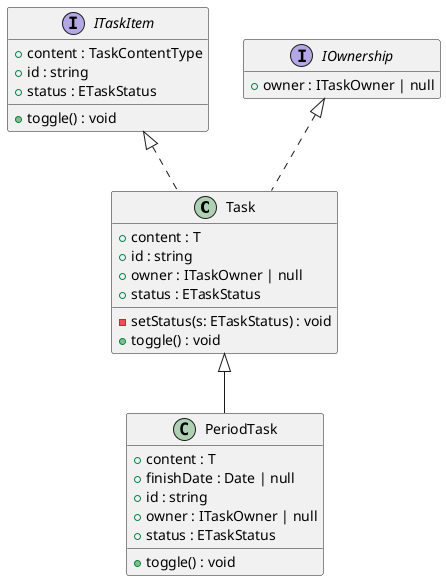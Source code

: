 @startuml
hide empty methods
hide empty fields
class "Task" {
    +content : T
    +id : string
    +owner : ITaskOwner | null
    +status : ETaskStatus
    -setStatus(s: ETaskStatus) : void
    +toggle() : void
}
interface "ITaskItem" {
    +content : TaskContentType
    +id : string
    +status : ETaskStatus
    +toggle() : void
}
"ITaskItem" <|.. "Task"
interface "IOwnership" {
    +owner : ITaskOwner | null
}
"IOwnership" <|.. "Task"
class "PeriodTask" {
    +content : T
    +finishDate : Date | null
    +id : string
    +owner : ITaskOwner | null
    +status : ETaskStatus
    +toggle() : void
}
"Task" <|-- "PeriodTask"
@enduml